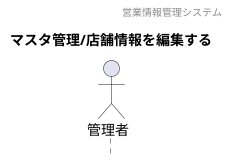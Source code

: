 @startuml sequence

hide footbox
header 営業情報管理システム
title マスタ管理/店舗情報を編集する

' actor "" as
actor "管理者" as a1

' boundary "" as 

' control "" as 

' entity "" as

@enduml